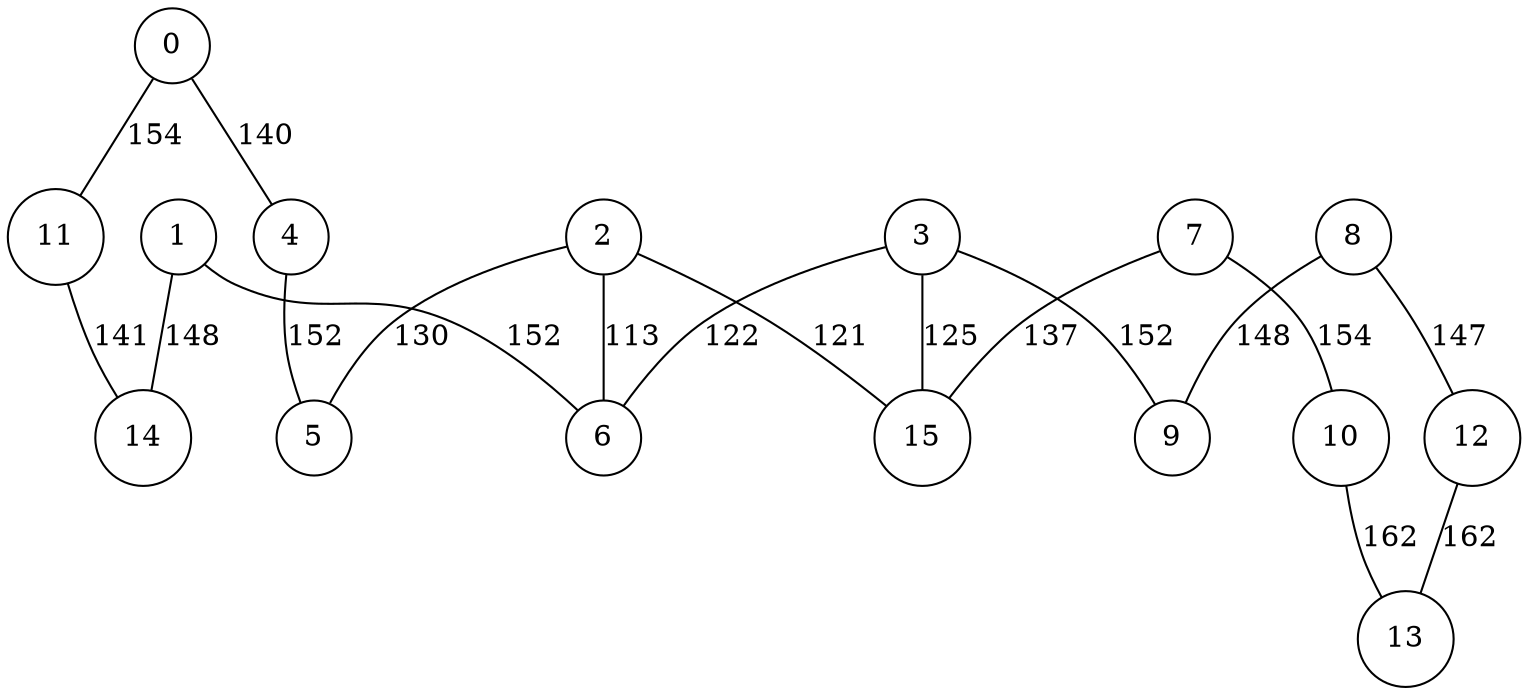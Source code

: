 graph qubit_interaction_graph {
    node [shape=circle];
    0 -- 11 [label=154];
    0 -- 4 [label=140];
    1 -- 14 [label=148];
    1 -- 6 [label=152];
    2 -- 15 [label=121];
    2 -- 6 [label=113];
    2 -- 5 [label=130];
    3 -- 6 [label=122];
    3 -- 15 [label=125];
    3 -- 9 [label=152];
    4 -- 5 [label=152];
    7 -- 10 [label=154];
    7 -- 15 [label=137];
    8 -- 9 [label=148];
    8 -- 12 [label=147];
    10 -- 13 [label=162];
    11 -- 14 [label=141];
    12 -- 13 [label=162];
}